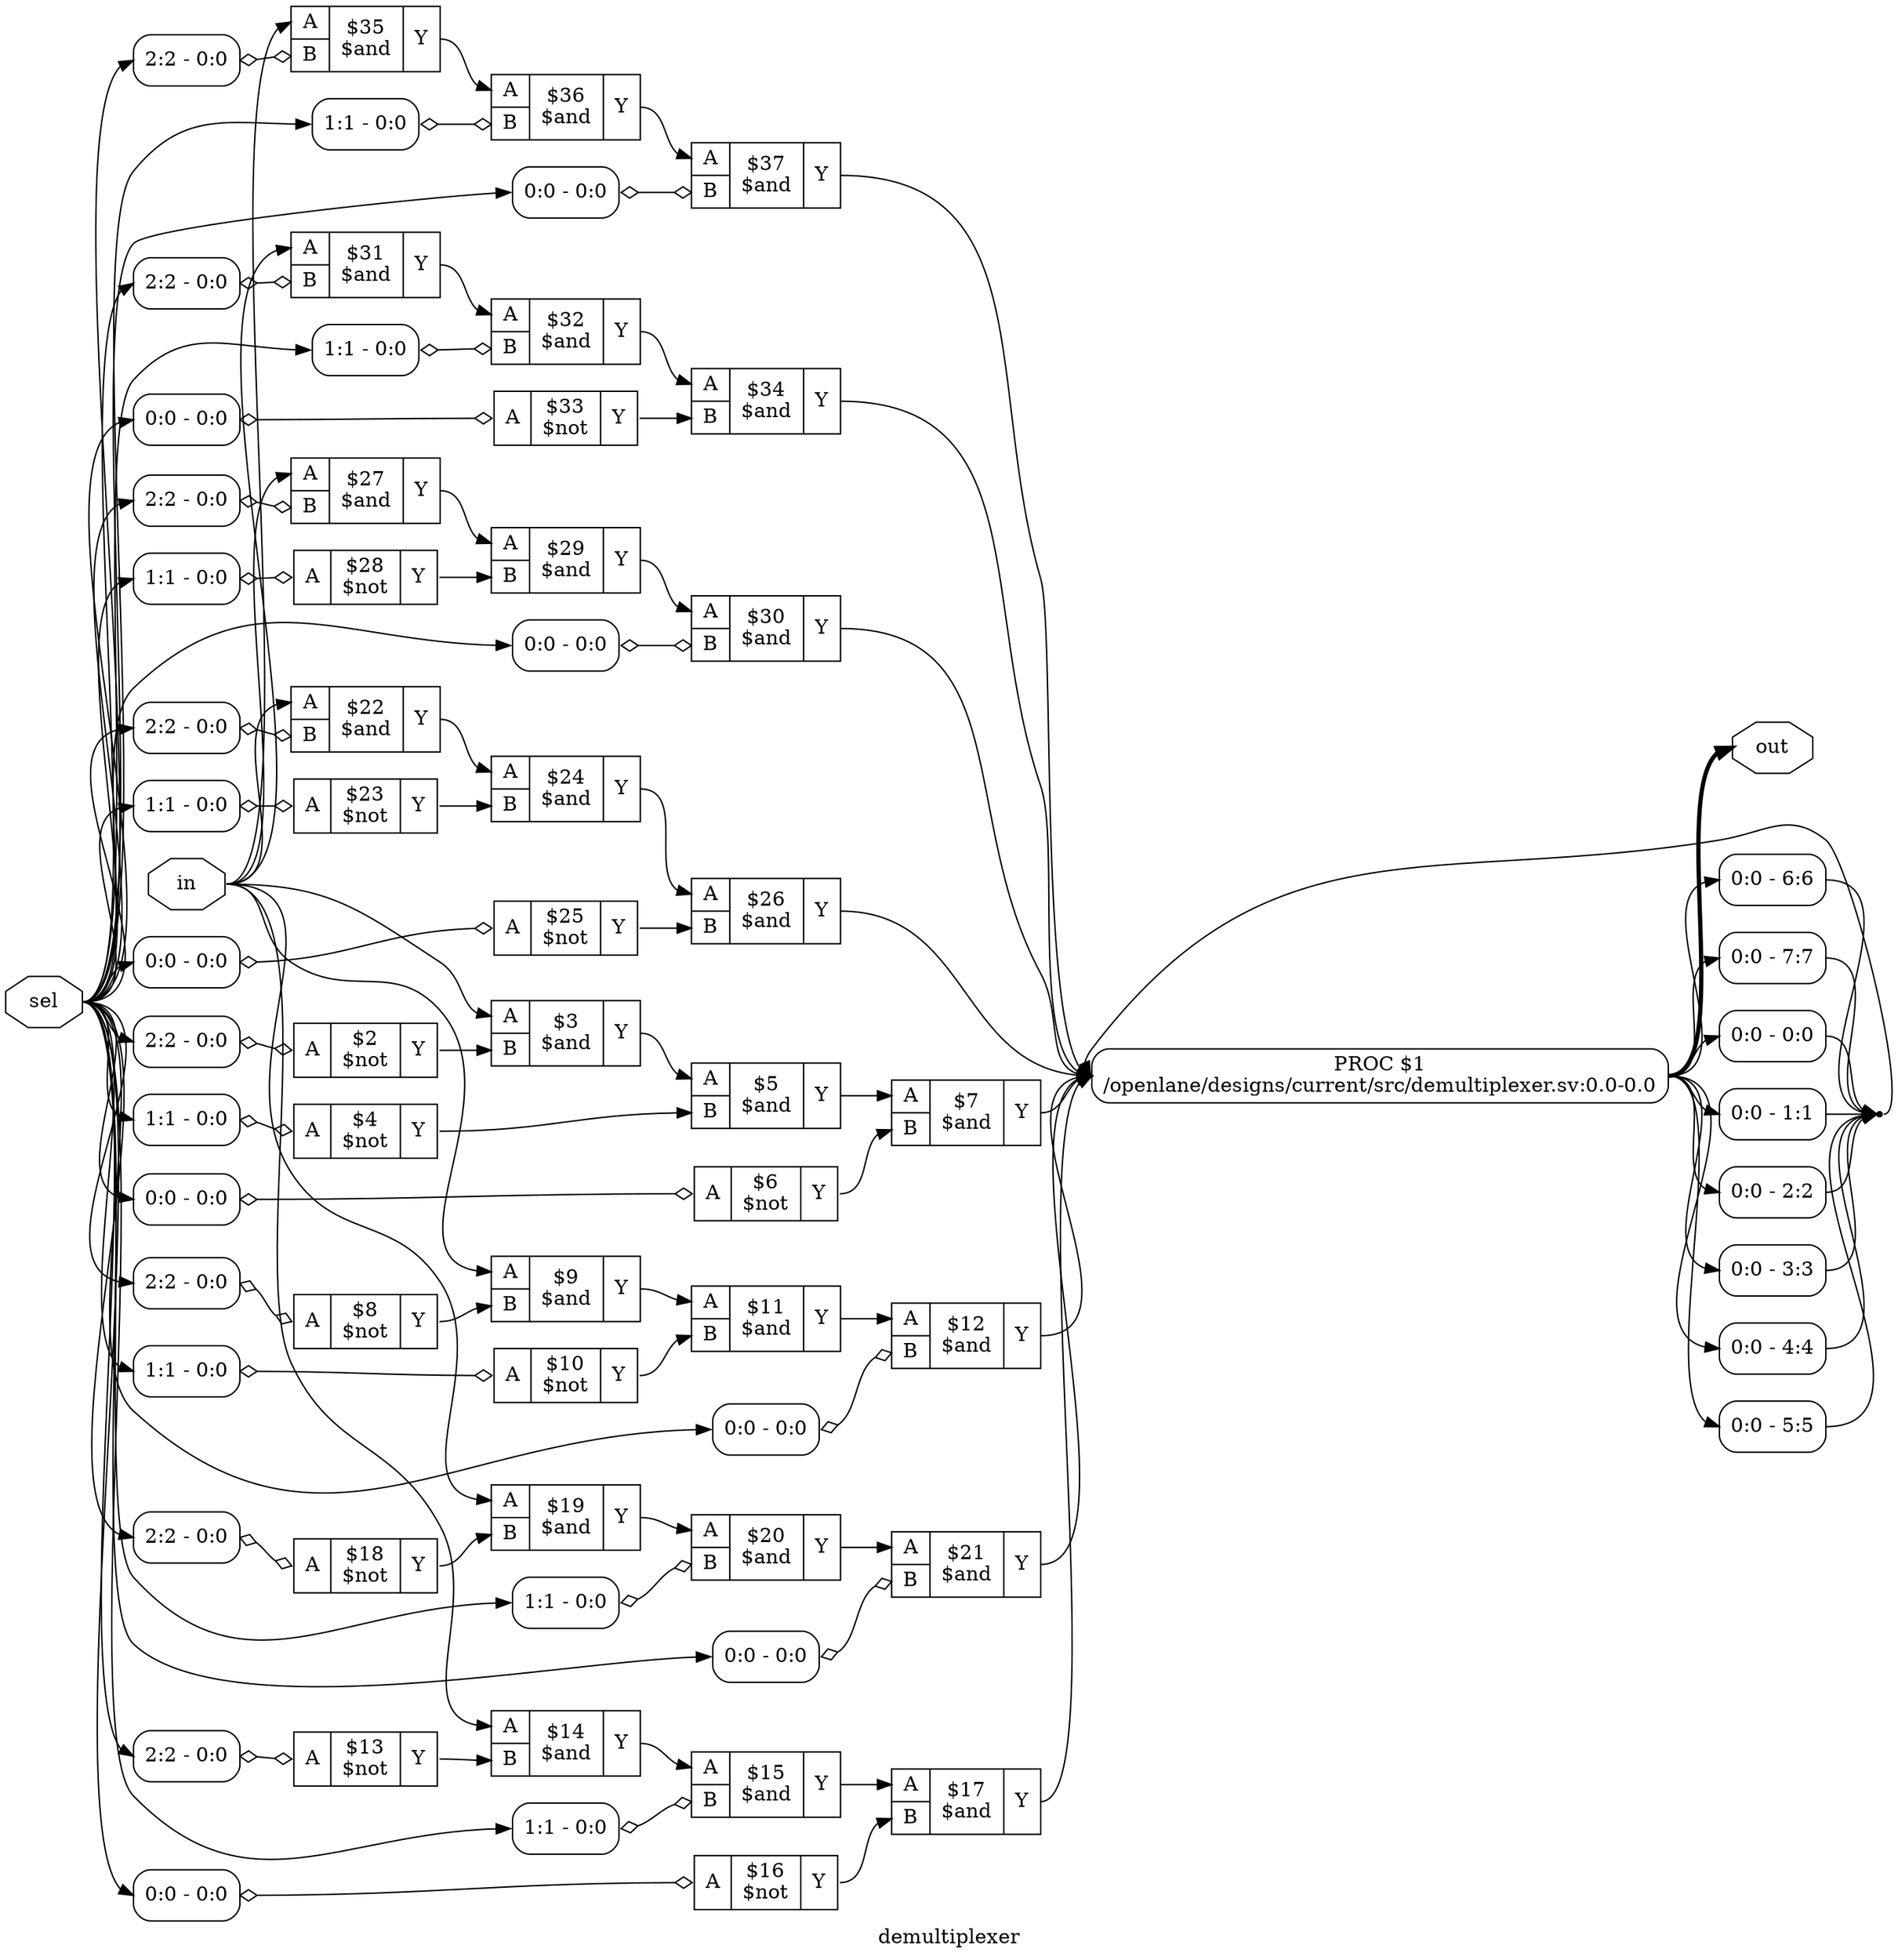 digraph "demultiplexer" {
label="demultiplexer";
rankdir="LR";
remincross=true;
n38 [ shape=octagon, label="out", color="black", fontcolor="black" ];
n39 [ shape=octagon, label="sel", color="black", fontcolor="black" ];
n40 [ shape=octagon, label="in", color="black", fontcolor="black" ];
c44 [ shape=record, label="{{<p41> A|<p42> B}|$37\n$and|{<p43> Y}}" ];
x0 [ shape=record, style=rounded, label="<s0> 0:0 - 0:0 " ];
x0:e -> c44:p42:w [arrowhead=odiamond, arrowtail=odiamond, dir=both, color="black", label=""];
c45 [ shape=record, label="{{<p41> A|<p42> B}|$36\n$and|{<p43> Y}}" ];
x1 [ shape=record, style=rounded, label="<s0> 1:1 - 0:0 " ];
x1:e -> c45:p42:w [arrowhead=odiamond, arrowtail=odiamond, dir=both, color="black", label=""];
c46 [ shape=record, label="{{<p41> A|<p42> B}|$35\n$and|{<p43> Y}}" ];
x2 [ shape=record, style=rounded, label="<s0> 2:2 - 0:0 " ];
x2:e -> c46:p42:w [arrowhead=odiamond, arrowtail=odiamond, dir=both, color="black", label=""];
c47 [ shape=record, label="{{<p41> A|<p42> B}|$34\n$and|{<p43> Y}}" ];
c48 [ shape=record, label="{{<p41> A}|$33\n$not|{<p43> Y}}" ];
x3 [ shape=record, style=rounded, label="<s0> 0:0 - 0:0 " ];
x3:e -> c48:p41:w [arrowhead=odiamond, arrowtail=odiamond, dir=both, color="black", label=""];
c49 [ shape=record, label="{{<p41> A|<p42> B}|$32\n$and|{<p43> Y}}" ];
x4 [ shape=record, style=rounded, label="<s0> 1:1 - 0:0 " ];
x4:e -> c49:p42:w [arrowhead=odiamond, arrowtail=odiamond, dir=both, color="black", label=""];
c50 [ shape=record, label="{{<p41> A|<p42> B}|$31\n$and|{<p43> Y}}" ];
x5 [ shape=record, style=rounded, label="<s0> 2:2 - 0:0 " ];
x5:e -> c50:p42:w [arrowhead=odiamond, arrowtail=odiamond, dir=both, color="black", label=""];
c51 [ shape=record, label="{{<p41> A|<p42> B}|$30\n$and|{<p43> Y}}" ];
x6 [ shape=record, style=rounded, label="<s0> 0:0 - 0:0 " ];
x6:e -> c51:p42:w [arrowhead=odiamond, arrowtail=odiamond, dir=both, color="black", label=""];
c52 [ shape=record, label="{{<p41> A|<p42> B}|$29\n$and|{<p43> Y}}" ];
c53 [ shape=record, label="{{<p41> A}|$28\n$not|{<p43> Y}}" ];
x7 [ shape=record, style=rounded, label="<s0> 1:1 - 0:0 " ];
x7:e -> c53:p41:w [arrowhead=odiamond, arrowtail=odiamond, dir=both, color="black", label=""];
c54 [ shape=record, label="{{<p41> A|<p42> B}|$27\n$and|{<p43> Y}}" ];
x8 [ shape=record, style=rounded, label="<s0> 2:2 - 0:0 " ];
x8:e -> c54:p42:w [arrowhead=odiamond, arrowtail=odiamond, dir=both, color="black", label=""];
c55 [ shape=record, label="{{<p41> A|<p42> B}|$26\n$and|{<p43> Y}}" ];
c56 [ shape=record, label="{{<p41> A}|$25\n$not|{<p43> Y}}" ];
x9 [ shape=record, style=rounded, label="<s0> 0:0 - 0:0 " ];
x9:e -> c56:p41:w [arrowhead=odiamond, arrowtail=odiamond, dir=both, color="black", label=""];
c57 [ shape=record, label="{{<p41> A|<p42> B}|$24\n$and|{<p43> Y}}" ];
c58 [ shape=record, label="{{<p41> A}|$23\n$not|{<p43> Y}}" ];
x10 [ shape=record, style=rounded, label="<s0> 1:1 - 0:0 " ];
x10:e -> c58:p41:w [arrowhead=odiamond, arrowtail=odiamond, dir=both, color="black", label=""];
c59 [ shape=record, label="{{<p41> A|<p42> B}|$22\n$and|{<p43> Y}}" ];
x11 [ shape=record, style=rounded, label="<s0> 2:2 - 0:0 " ];
x11:e -> c59:p42:w [arrowhead=odiamond, arrowtail=odiamond, dir=both, color="black", label=""];
c60 [ shape=record, label="{{<p41> A|<p42> B}|$21\n$and|{<p43> Y}}" ];
x12 [ shape=record, style=rounded, label="<s0> 0:0 - 0:0 " ];
x12:e -> c60:p42:w [arrowhead=odiamond, arrowtail=odiamond, dir=both, color="black", label=""];
c61 [ shape=record, label="{{<p41> A|<p42> B}|$20\n$and|{<p43> Y}}" ];
x13 [ shape=record, style=rounded, label="<s0> 1:1 - 0:0 " ];
x13:e -> c61:p42:w [arrowhead=odiamond, arrowtail=odiamond, dir=both, color="black", label=""];
c62 [ shape=record, label="{{<p41> A|<p42> B}|$19\n$and|{<p43> Y}}" ];
c63 [ shape=record, label="{{<p41> A}|$18\n$not|{<p43> Y}}" ];
x14 [ shape=record, style=rounded, label="<s0> 2:2 - 0:0 " ];
x14:e -> c63:p41:w [arrowhead=odiamond, arrowtail=odiamond, dir=both, color="black", label=""];
c64 [ shape=record, label="{{<p41> A|<p42> B}|$17\n$and|{<p43> Y}}" ];
c65 [ shape=record, label="{{<p41> A}|$16\n$not|{<p43> Y}}" ];
x15 [ shape=record, style=rounded, label="<s0> 0:0 - 0:0 " ];
x15:e -> c65:p41:w [arrowhead=odiamond, arrowtail=odiamond, dir=both, color="black", label=""];
c66 [ shape=record, label="{{<p41> A|<p42> B}|$15\n$and|{<p43> Y}}" ];
x16 [ shape=record, style=rounded, label="<s0> 1:1 - 0:0 " ];
x16:e -> c66:p42:w [arrowhead=odiamond, arrowtail=odiamond, dir=both, color="black", label=""];
c67 [ shape=record, label="{{<p41> A|<p42> B}|$14\n$and|{<p43> Y}}" ];
c68 [ shape=record, label="{{<p41> A}|$13\n$not|{<p43> Y}}" ];
x17 [ shape=record, style=rounded, label="<s0> 2:2 - 0:0 " ];
x17:e -> c68:p41:w [arrowhead=odiamond, arrowtail=odiamond, dir=both, color="black", label=""];
c69 [ shape=record, label="{{<p41> A|<p42> B}|$12\n$and|{<p43> Y}}" ];
x18 [ shape=record, style=rounded, label="<s0> 0:0 - 0:0 " ];
x18:e -> c69:p42:w [arrowhead=odiamond, arrowtail=odiamond, dir=both, color="black", label=""];
c70 [ shape=record, label="{{<p41> A|<p42> B}|$11\n$and|{<p43> Y}}" ];
c71 [ shape=record, label="{{<p41> A}|$10\n$not|{<p43> Y}}" ];
x19 [ shape=record, style=rounded, label="<s0> 1:1 - 0:0 " ];
x19:e -> c71:p41:w [arrowhead=odiamond, arrowtail=odiamond, dir=both, color="black", label=""];
c72 [ shape=record, label="{{<p41> A|<p42> B}|$9\n$and|{<p43> Y}}" ];
c73 [ shape=record, label="{{<p41> A}|$8\n$not|{<p43> Y}}" ];
x20 [ shape=record, style=rounded, label="<s0> 2:2 - 0:0 " ];
x20:e -> c73:p41:w [arrowhead=odiamond, arrowtail=odiamond, dir=both, color="black", label=""];
c74 [ shape=record, label="{{<p41> A|<p42> B}|$7\n$and|{<p43> Y}}" ];
c75 [ shape=record, label="{{<p41> A}|$6\n$not|{<p43> Y}}" ];
x21 [ shape=record, style=rounded, label="<s0> 0:0 - 0:0 " ];
x21:e -> c75:p41:w [arrowhead=odiamond, arrowtail=odiamond, dir=both, color="black", label=""];
c76 [ shape=record, label="{{<p41> A|<p42> B}|$5\n$and|{<p43> Y}}" ];
c77 [ shape=record, label="{{<p41> A}|$4\n$not|{<p43> Y}}" ];
x22 [ shape=record, style=rounded, label="<s0> 1:1 - 0:0 " ];
x22:e -> c77:p41:w [arrowhead=odiamond, arrowtail=odiamond, dir=both, color="black", label=""];
c78 [ shape=record, label="{{<p41> A|<p42> B}|$3\n$and|{<p43> Y}}" ];
c79 [ shape=record, label="{{<p41> A}|$2\n$not|{<p43> Y}}" ];
x23 [ shape=record, style=rounded, label="<s0> 2:2 - 0:0 " ];
x23:e -> c79:p41:w [arrowhead=odiamond, arrowtail=odiamond, dir=both, color="black", label=""];
x25 [ shape=record, style=rounded, label="<s0> 0:0 - 4:4 " ];
x26 [ shape=record, style=rounded, label="<s0> 0:0 - 5:5 " ];
x27 [ shape=record, style=rounded, label="<s0> 0:0 - 6:6 " ];
x28 [ shape=record, style=rounded, label="<s0> 0:0 - 7:7 " ];
x29 [ shape=record, style=rounded, label="<s0> 0:0 - 0:0 " ];
x30 [ shape=record, style=rounded, label="<s0> 0:0 - 1:1 " ];
x31 [ shape=record, style=rounded, label="<s0> 0:0 - 2:2 " ];
x32 [ shape=record, style=rounded, label="<s0> 0:0 - 3:3 " ];
p24 [shape=box, style=rounded, label="PROC $1\n/openlane/designs/current/src/demultiplexer.sv:0.0-0.0"];
c44:p43:e -> p24:w [color="black", label=""];
c53:p43:e -> c52:p42:w [color="black", label=""];
c54:p43:e -> c52:p41:w [color="black", label=""];
c55:p43:e -> p24:w [color="black", label=""];
c56:p43:e -> c55:p42:w [color="black", label=""];
c57:p43:e -> c55:p41:w [color="black", label=""];
c58:p43:e -> c57:p42:w [color="black", label=""];
c59:p43:e -> c57:p41:w [color="black", label=""];
c60:p43:e -> p24:w [color="black", label=""];
c61:p43:e -> c60:p41:w [color="black", label=""];
c62:p43:e -> c61:p41:w [color="black", label=""];
c45:p43:e -> c44:p41:w [color="black", label=""];
c63:p43:e -> c62:p42:w [color="black", label=""];
c64:p43:e -> p24:w [color="black", label=""];
c65:p43:e -> c64:p42:w [color="black", label=""];
c66:p43:e -> c64:p41:w [color="black", label=""];
c67:p43:e -> c66:p41:w [color="black", label=""];
c68:p43:e -> c67:p42:w [color="black", label=""];
c69:p43:e -> p24:w [color="black", label=""];
c70:p43:e -> c69:p41:w [color="black", label=""];
c71:p43:e -> c70:p42:w [color="black", label=""];
c72:p43:e -> c70:p41:w [color="black", label=""];
c46:p43:e -> c45:p41:w [color="black", label=""];
c73:p43:e -> c72:p42:w [color="black", label=""];
c74:p43:e -> p24:w [color="black", label=""];
c75:p43:e -> c74:p42:w [color="black", label=""];
c76:p43:e -> c74:p41:w [color="black", label=""];
c77:p43:e -> c76:p42:w [color="black", label=""];
c78:p43:e -> c76:p41:w [color="black", label=""];
c79:p43:e -> c78:p42:w [color="black", label=""];
n37 [ shape=point ];
x25:s0:e -> n37:w [color="black", label=""];
x26:s0:e -> n37:w [color="black", label=""];
x27:s0:e -> n37:w [color="black", label=""];
x28:s0:e -> n37:w [color="black", label=""];
x29:s0:e -> n37:w [color="black", label=""];
x30:s0:e -> n37:w [color="black", label=""];
x31:s0:e -> n37:w [color="black", label=""];
x32:s0:e -> n37:w [color="black", label=""];
n37:e -> p24:w [color="black", label=""];
p24:e -> n38:w [color="black", style="setlinewidth(3)", label=""];
n39:e -> x0:s0:w [color="black", label=""];
n39:e -> x10:s0:w [color="black", label=""];
n39:e -> x11:s0:w [color="black", label=""];
n39:e -> x12:s0:w [color="black", label=""];
n39:e -> x13:s0:w [color="black", label=""];
n39:e -> x14:s0:w [color="black", label=""];
n39:e -> x15:s0:w [color="black", label=""];
n39:e -> x16:s0:w [color="black", label=""];
n39:e -> x17:s0:w [color="black", label=""];
n39:e -> x18:s0:w [color="black", label=""];
n39:e -> x19:s0:w [color="black", label=""];
n39:e -> x1:s0:w [color="black", label=""];
n39:e -> x20:s0:w [color="black", label=""];
n39:e -> x21:s0:w [color="black", label=""];
n39:e -> x22:s0:w [color="black", label=""];
n39:e -> x23:s0:w [color="black", label=""];
n39:e -> x2:s0:w [color="black", label=""];
n39:e -> x3:s0:w [color="black", label=""];
n39:e -> x4:s0:w [color="black", label=""];
n39:e -> x5:s0:w [color="black", label=""];
n39:e -> x6:s0:w [color="black", label=""];
n39:e -> x7:s0:w [color="black", label=""];
n39:e -> x8:s0:w [color="black", label=""];
n39:e -> x9:s0:w [color="black", label=""];
c47:p43:e -> p24:w [color="black", label=""];
n40:e -> c46:p41:w [color="black", label=""];
n40:e -> c50:p41:w [color="black", label=""];
n40:e -> c54:p41:w [color="black", label=""];
n40:e -> c59:p41:w [color="black", label=""];
n40:e -> c62:p41:w [color="black", label=""];
n40:e -> c67:p41:w [color="black", label=""];
n40:e -> c72:p41:w [color="black", label=""];
n40:e -> c78:p41:w [color="black", label=""];
c48:p43:e -> c47:p42:w [color="black", label=""];
c49:p43:e -> c47:p41:w [color="black", label=""];
c50:p43:e -> c49:p41:w [color="black", label=""];
c51:p43:e -> p24:w [color="black", label=""];
c52:p43:e -> c51:p41:w [color="black", label=""];
p24:e -> x25:w [color="black", label=""];
p24:e -> x26:w [color="black", label=""];
p24:e -> x27:w [color="black", label=""];
p24:e -> x28:w [color="black", label=""];
p24:e -> x29:w [color="black", label=""];
p24:e -> x30:w [color="black", label=""];
p24:e -> x31:w [color="black", label=""];
p24:e -> x32:w [color="black", label=""];
}
